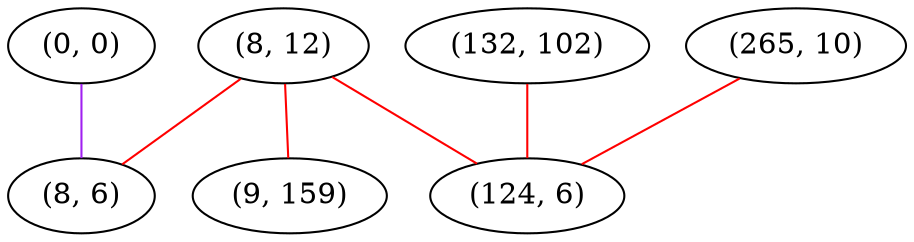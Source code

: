 graph "" {
"(0, 0)";
"(132, 102)";
"(8, 12)";
"(265, 10)";
"(9, 159)";
"(8, 6)";
"(124, 6)";
"(0, 0)" -- "(8, 6)"  [color=purple, key=0, weight=4];
"(132, 102)" -- "(124, 6)"  [color=red, key=0, weight=1];
"(8, 12)" -- "(8, 6)"  [color=red, key=0, weight=1];
"(8, 12)" -- "(124, 6)"  [color=red, key=0, weight=1];
"(8, 12)" -- "(9, 159)"  [color=red, key=0, weight=1];
"(265, 10)" -- "(124, 6)"  [color=red, key=0, weight=1];
}
